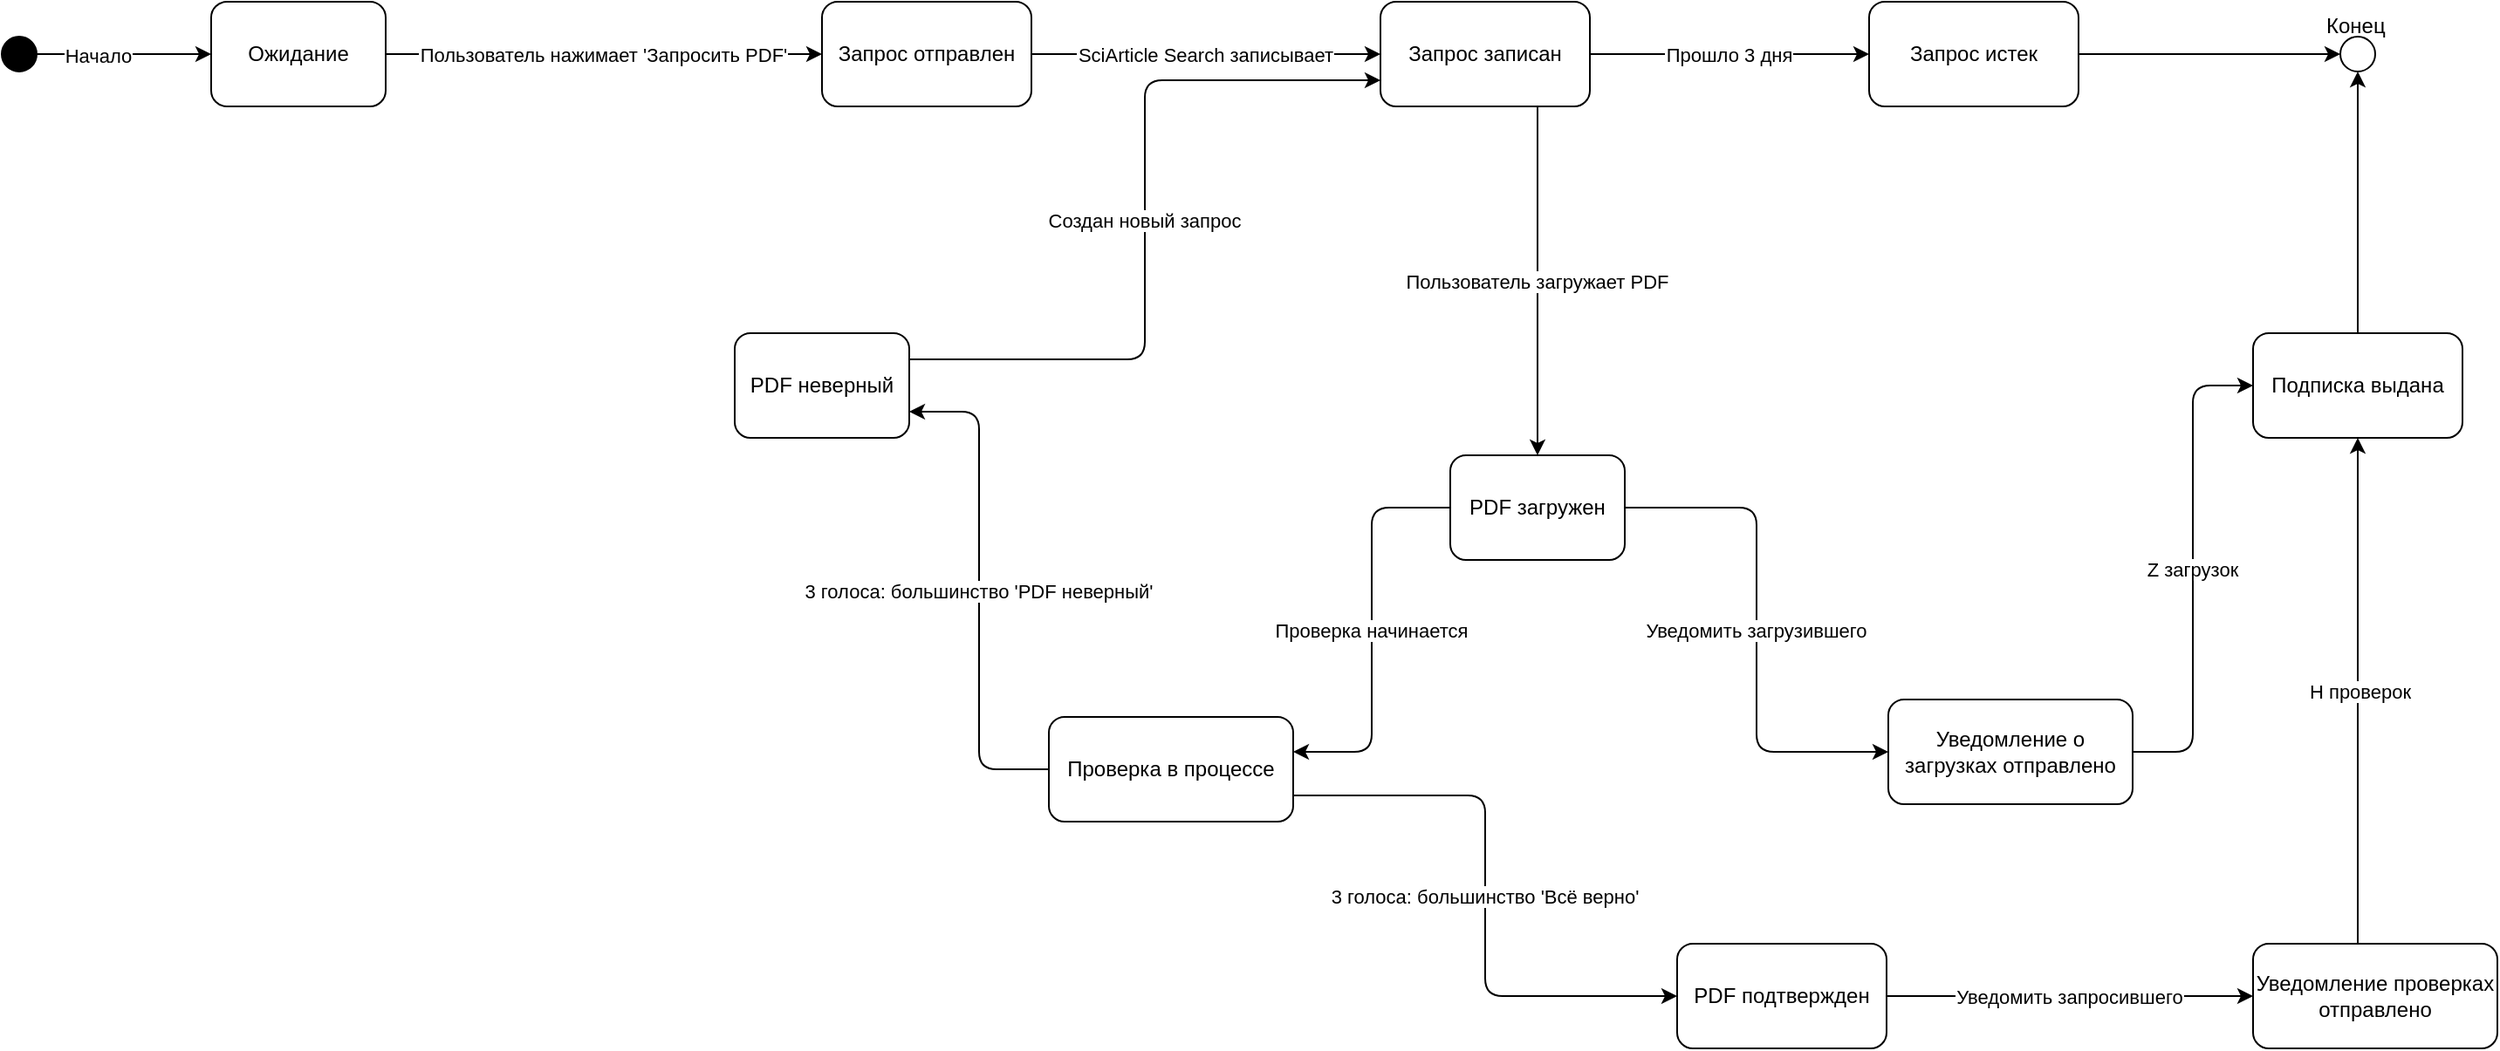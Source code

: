 <mxfile version="26.2.8">
  <diagram name="Диаграмма состояний" id="C0gWR68J1-Fa-Ds4VWpP">
    <mxGraphModel dx="1667" dy="751" grid="1" gridSize="10" guides="1" tooltips="1" connect="1" arrows="1" fold="1" page="1" pageScale="1" pageWidth="827" pageHeight="1169" math="0" shadow="0">
      <root>
        <mxCell id="0" />
        <mxCell id="1" parent="0" />
        <mxCell id="gnXlxyJ7z8m9KeDBMfRp-1" value="" style="shape=ellipse;fillColor=black;strokeColor=black" parent="1" vertex="1">
          <mxGeometry x="20" y="50" width="20" height="20" as="geometry" />
        </mxCell>
        <mxCell id="gnXlxyJ7z8m9KeDBMfRp-2" value="Ожидание" style="rounded=1;whiteSpace=wrap" parent="1" vertex="1">
          <mxGeometry x="140" y="30" width="100" height="60" as="geometry" />
        </mxCell>
        <mxCell id="gnXlxyJ7z8m9KeDBMfRp-3" value="Запрос отправлен" style="rounded=1;whiteSpace=wrap" parent="1" vertex="1">
          <mxGeometry x="490" y="30" width="120" height="60" as="geometry" />
        </mxCell>
        <mxCell id="gnXlxyJ7z8m9KeDBMfRp-4" value="Запрос записан" style="rounded=1;whiteSpace=wrap" parent="1" vertex="1">
          <mxGeometry x="810" y="30" width="120" height="60" as="geometry" />
        </mxCell>
        <mxCell id="gnXlxyJ7z8m9KeDBMfRp-5" value="PDF загружен" style="rounded=1;whiteSpace=wrap" parent="1" vertex="1">
          <mxGeometry x="850" y="290" width="100" height="60" as="geometry" />
        </mxCell>
        <mxCell id="gnXlxyJ7z8m9KeDBMfRp-6" value="Проверка в процессе" style="rounded=1;whiteSpace=wrap" parent="1" vertex="1">
          <mxGeometry x="620" y="440" width="140" height="60" as="geometry" />
        </mxCell>
        <mxCell id="gnXlxyJ7z8m9KeDBMfRp-7" value="PDF подтвержден" style="rounded=1;whiteSpace=wrap" parent="1" vertex="1">
          <mxGeometry x="980" y="570" width="120" height="60" as="geometry" />
        </mxCell>
        <mxCell id="gnXlxyJ7z8m9KeDBMfRp-8" value="PDF неверный" style="rounded=1;whiteSpace=wrap" parent="1" vertex="1">
          <mxGeometry x="440" y="220" width="100" height="60" as="geometry" />
        </mxCell>
        <mxCell id="gnXlxyJ7z8m9KeDBMfRp-9" value="Уведомление о загрузках отправлено" style="rounded=1;whiteSpace=wrap" parent="1" vertex="1">
          <mxGeometry x="1101" y="430" width="140" height="60" as="geometry" />
        </mxCell>
        <mxCell id="gnXlxyJ7z8m9KeDBMfRp-10" value="Подписка выдана" style="rounded=1;whiteSpace=wrap" parent="1" vertex="1">
          <mxGeometry x="1310" y="220" width="120" height="60" as="geometry" />
        </mxCell>
        <mxCell id="gnXlxyJ7z8m9KeDBMfRp-11" value="Запрос истек" style="rounded=1;whiteSpace=wrap" parent="1" vertex="1">
          <mxGeometry x="1090" y="30" width="120" height="60" as="geometry" />
        </mxCell>
        <mxCell id="gnXlxyJ7z8m9KeDBMfRp-12" value="" style="shape=ellipse;fillColor=none;strokeColor=black;double=1" parent="1" vertex="1">
          <mxGeometry x="1360" y="50" width="20" height="20" as="geometry" />
        </mxCell>
        <mxCell id="gnXlxyJ7z8m9KeDBMfRp-13" value="Пользователь нажимает &#39;Запросить PDF&#39;" style="edgeStyle=elbowEdgeStyle;rounded=1" parent="1" source="gnXlxyJ7z8m9KeDBMfRp-2" target="gnXlxyJ7z8m9KeDBMfRp-3" edge="1">
          <mxGeometry relative="1" as="geometry">
            <mxPoint as="offset" />
          </mxGeometry>
        </mxCell>
        <mxCell id="gnXlxyJ7z8m9KeDBMfRp-14" value="SciArticle Search записывает" style="edgeStyle=elbowEdgeStyle;rounded=1;entryX=0;entryY=0.5;entryDx=0;entryDy=0;" parent="1" source="gnXlxyJ7z8m9KeDBMfRp-3" target="gnXlxyJ7z8m9KeDBMfRp-4" edge="1">
          <mxGeometry relative="1" as="geometry" />
        </mxCell>
        <mxCell id="gnXlxyJ7z8m9KeDBMfRp-15" value="Пользователь загружает PDF" style="edgeStyle=elbowEdgeStyle;rounded=1;exitX=0.75;exitY=1;exitDx=0;exitDy=0;" parent="1" source="gnXlxyJ7z8m9KeDBMfRp-4" target="gnXlxyJ7z8m9KeDBMfRp-5" edge="1">
          <mxGeometry relative="1" as="geometry" />
        </mxCell>
        <mxCell id="gnXlxyJ7z8m9KeDBMfRp-16" value="Проверка начинается" style="edgeStyle=elbowEdgeStyle;rounded=1;exitX=0;exitY=0.5;exitDx=0;exitDy=0;entryX=1;entryY=0.333;entryDx=0;entryDy=0;entryPerimeter=0;" parent="1" source="gnXlxyJ7z8m9KeDBMfRp-5" target="gnXlxyJ7z8m9KeDBMfRp-6" edge="1">
          <mxGeometry relative="1" as="geometry">
            <mxPoint x="770" y="460" as="targetPoint" />
          </mxGeometry>
        </mxCell>
        <mxCell id="gnXlxyJ7z8m9KeDBMfRp-17" value="3 голоса: большинство &#39;Всё верно&#39;" style="edgeStyle=elbowEdgeStyle;rounded=1;exitX=1;exitY=0.75;exitDx=0;exitDy=0;" parent="1" source="gnXlxyJ7z8m9KeDBMfRp-6" target="gnXlxyJ7z8m9KeDBMfRp-7" edge="1">
          <mxGeometry relative="1" as="geometry">
            <mxPoint x="640" y="500" as="sourcePoint" />
          </mxGeometry>
        </mxCell>
        <mxCell id="gnXlxyJ7z8m9KeDBMfRp-18" value="3 голоса: большинство &#39;PDF неверный&#39;" style="edgeStyle=elbowEdgeStyle;rounded=1;entryX=1;entryY=0.75;entryDx=0;entryDy=0;" parent="1" source="gnXlxyJ7z8m9KeDBMfRp-6" target="gnXlxyJ7z8m9KeDBMfRp-8" edge="1">
          <mxGeometry relative="1" as="geometry" />
        </mxCell>
        <mxCell id="gnXlxyJ7z8m9KeDBMfRp-19" value="Создан новый запрос" style="edgeStyle=elbowEdgeStyle;rounded=1;exitX=1;exitY=0.25;exitDx=0;exitDy=0;entryX=0;entryY=0.75;entryDx=0;entryDy=0;" parent="1" source="gnXlxyJ7z8m9KeDBMfRp-8" target="gnXlxyJ7z8m9KeDBMfRp-4" edge="1">
          <mxGeometry relative="1" as="geometry">
            <mxPoint x="410" y="350" as="sourcePoint" />
            <mxPoint x="800" y="80" as="targetPoint" />
          </mxGeometry>
        </mxCell>
        <mxCell id="gnXlxyJ7z8m9KeDBMfRp-20" value="Уведомить запросившего" style="edgeStyle=elbowEdgeStyle;rounded=1;entryX=0;entryY=0.5;entryDx=0;entryDy=0;" parent="1" source="gnXlxyJ7z8m9KeDBMfRp-7" target="gnXlxyJ7z8m9KeDBMfRp-29" edge="1">
          <mxGeometry relative="1" as="geometry" />
        </mxCell>
        <mxCell id="gnXlxyJ7z8m9KeDBMfRp-21" value="Уведомить загрузившего" style="edgeStyle=elbowEdgeStyle;rounded=1" parent="1" source="gnXlxyJ7z8m9KeDBMfRp-5" target="gnXlxyJ7z8m9KeDBMfRp-9" edge="1">
          <mxGeometry relative="1" as="geometry">
            <mxPoint x="600" y="340" as="sourcePoint" />
            <mxPoint x="600" y="400" as="targetPoint" />
          </mxGeometry>
        </mxCell>
        <mxCell id="gnXlxyJ7z8m9KeDBMfRp-22" value=" H проверок" style="edgeStyle=elbowEdgeStyle;rounded=1;" parent="1" source="gnXlxyJ7z8m9KeDBMfRp-29" target="gnXlxyJ7z8m9KeDBMfRp-10" edge="1">
          <mxGeometry relative="1" as="geometry">
            <mxPoint x="1410" y="540" as="sourcePoint" />
            <mxPoint x="1390" y="350" as="targetPoint" />
          </mxGeometry>
        </mxCell>
        <mxCell id="gnXlxyJ7z8m9KeDBMfRp-23" value="Прошло 3 дня" style="edgeStyle=elbowEdgeStyle;rounded=1;exitX=1;exitY=0.5;exitDx=0;exitDy=0;" parent="1" source="gnXlxyJ7z8m9KeDBMfRp-4" target="gnXlxyJ7z8m9KeDBMfRp-11" edge="1">
          <mxGeometry relative="1" as="geometry">
            <mxPoint x="530" y="370" as="sourcePoint" />
          </mxGeometry>
        </mxCell>
        <mxCell id="gnXlxyJ7z8m9KeDBMfRp-24" value="" style="edgeStyle=elbowEdgeStyle;rounded=1" parent="1" source="gnXlxyJ7z8m9KeDBMfRp-1" target="gnXlxyJ7z8m9KeDBMfRp-2" edge="1">
          <mxGeometry relative="1" as="geometry" />
        </mxCell>
        <mxCell id="gnXlxyJ7z8m9KeDBMfRp-27" value="Начало" style="edgeLabel;html=1;align=center;verticalAlign=middle;resizable=0;points=[];" parent="gnXlxyJ7z8m9KeDBMfRp-24" vertex="1" connectable="0">
          <mxGeometry x="-0.309" y="-1" relative="1" as="geometry">
            <mxPoint as="offset" />
          </mxGeometry>
        </mxCell>
        <mxCell id="gnXlxyJ7z8m9KeDBMfRp-25" value="" style="edgeStyle=elbowEdgeStyle;rounded=1" parent="1" source="gnXlxyJ7z8m9KeDBMfRp-10" target="gnXlxyJ7z8m9KeDBMfRp-12" edge="1">
          <mxGeometry relative="1" as="geometry" />
        </mxCell>
        <mxCell id="gnXlxyJ7z8m9KeDBMfRp-26" value="" style="edgeStyle=elbowEdgeStyle;rounded=1" parent="1" source="gnXlxyJ7z8m9KeDBMfRp-11" target="gnXlxyJ7z8m9KeDBMfRp-12" edge="1">
          <mxGeometry relative="1" as="geometry">
            <mxPoint x="400" y="220" as="sourcePoint" />
            <mxPoint x="340" y="400" as="targetPoint" />
          </mxGeometry>
        </mxCell>
        <mxCell id="gnXlxyJ7z8m9KeDBMfRp-28" value="Z загрузок" style="edgeStyle=elbowEdgeStyle;rounded=1;exitX=1;exitY=0.5;exitDx=0;exitDy=0;entryX=0;entryY=0.5;entryDx=0;entryDy=0;" parent="1" source="gnXlxyJ7z8m9KeDBMfRp-9" target="gnXlxyJ7z8m9KeDBMfRp-10" edge="1">
          <mxGeometry relative="1" as="geometry">
            <mxPoint x="670" y="520" as="sourcePoint" />
            <mxPoint x="450" y="560" as="targetPoint" />
          </mxGeometry>
        </mxCell>
        <mxCell id="gnXlxyJ7z8m9KeDBMfRp-29" value="Уведомление проверках отправлено" style="rounded=1;whiteSpace=wrap" parent="1" vertex="1">
          <mxGeometry x="1310" y="570" width="140" height="60" as="geometry" />
        </mxCell>
        <mxCell id="gnXlxyJ7z8m9KeDBMfRp-31" value="Конец" style="text;whiteSpace=wrap;html=1;" parent="1" vertex="1">
          <mxGeometry x="1350" y="30" width="40" height="40" as="geometry" />
        </mxCell>
      </root>
    </mxGraphModel>
  </diagram>
</mxfile>
